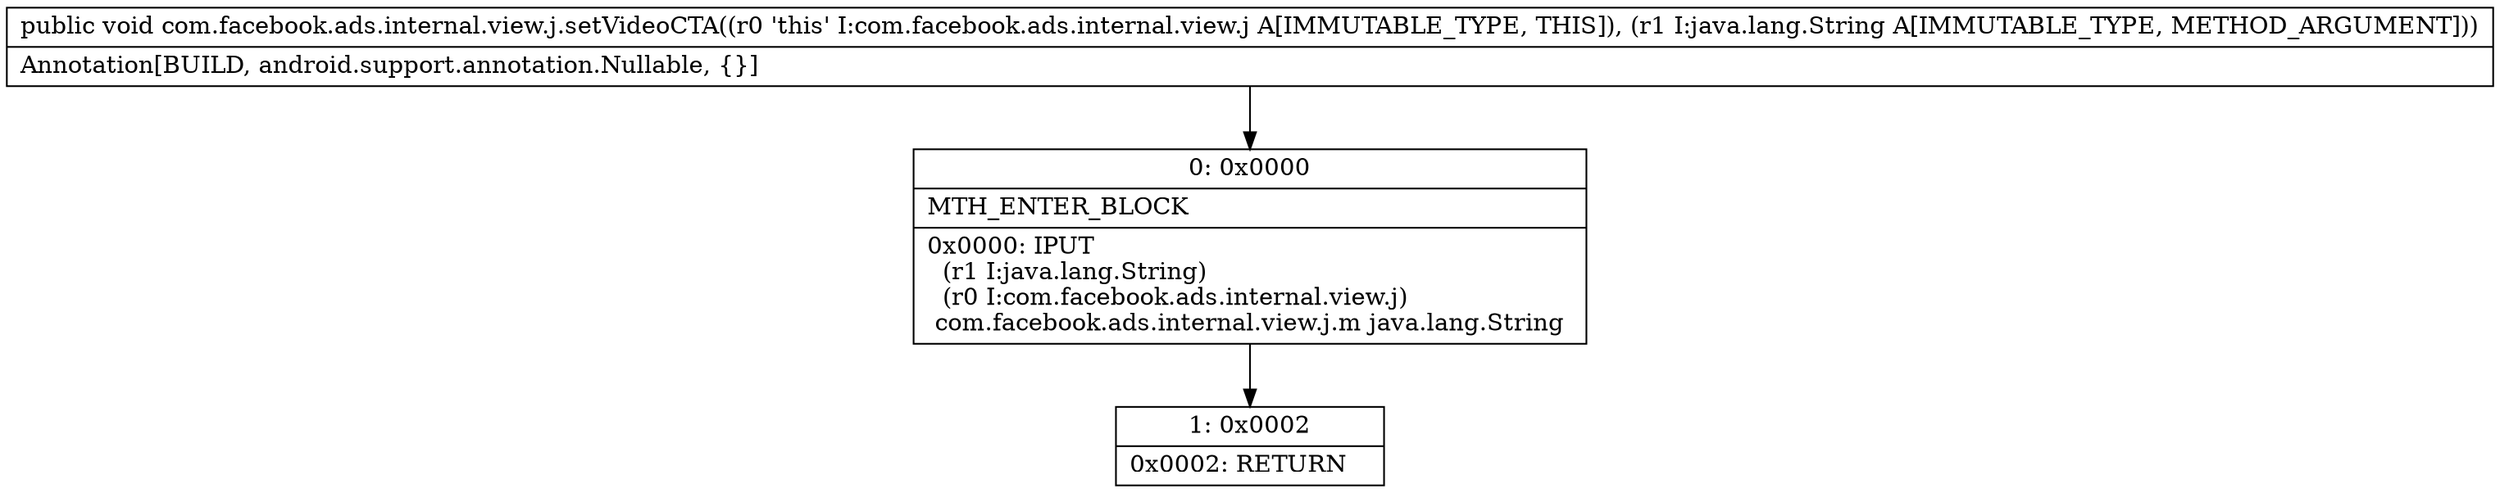 digraph "CFG forcom.facebook.ads.internal.view.j.setVideoCTA(Ljava\/lang\/String;)V" {
Node_0 [shape=record,label="{0\:\ 0x0000|MTH_ENTER_BLOCK\l|0x0000: IPUT  \l  (r1 I:java.lang.String)\l  (r0 I:com.facebook.ads.internal.view.j)\l com.facebook.ads.internal.view.j.m java.lang.String \l}"];
Node_1 [shape=record,label="{1\:\ 0x0002|0x0002: RETURN   \l}"];
MethodNode[shape=record,label="{public void com.facebook.ads.internal.view.j.setVideoCTA((r0 'this' I:com.facebook.ads.internal.view.j A[IMMUTABLE_TYPE, THIS]), (r1 I:java.lang.String A[IMMUTABLE_TYPE, METHOD_ARGUMENT]))  | Annotation[BUILD, android.support.annotation.Nullable, \{\}]\l}"];
MethodNode -> Node_0;
Node_0 -> Node_1;
}

